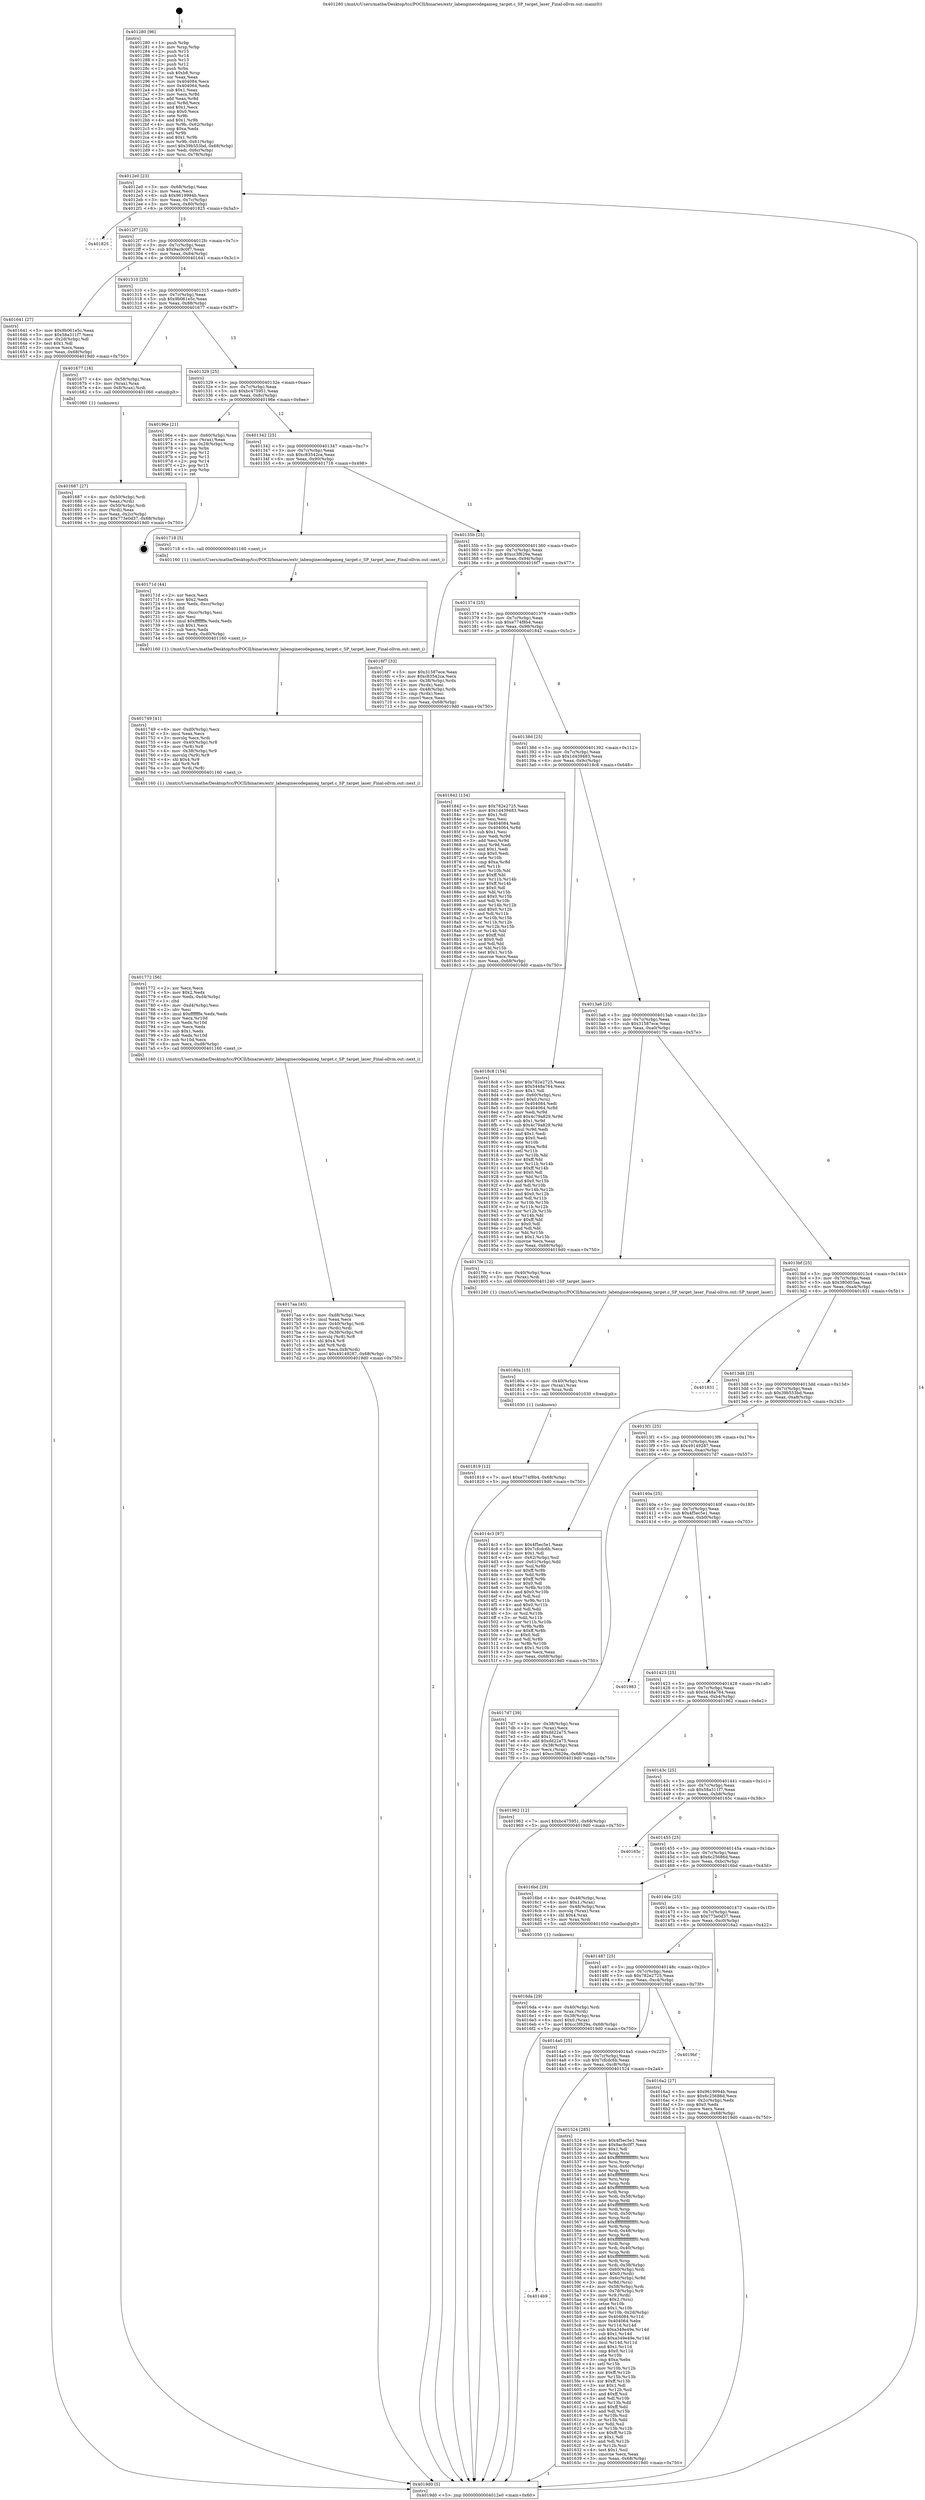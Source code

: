 digraph "0x401280" {
  label = "0x401280 (/mnt/c/Users/mathe/Desktop/tcc/POCII/binaries/extr_labenginecodegameg_target.c_SP_target_laser_Final-ollvm.out::main(0))"
  labelloc = "t"
  node[shape=record]

  Entry [label="",width=0.3,height=0.3,shape=circle,fillcolor=black,style=filled]
  "0x4012e0" [label="{
     0x4012e0 [23]\l
     | [instrs]\l
     &nbsp;&nbsp;0x4012e0 \<+3\>: mov -0x68(%rbp),%eax\l
     &nbsp;&nbsp;0x4012e3 \<+2\>: mov %eax,%ecx\l
     &nbsp;&nbsp;0x4012e5 \<+6\>: sub $0x9619994b,%ecx\l
     &nbsp;&nbsp;0x4012eb \<+3\>: mov %eax,-0x7c(%rbp)\l
     &nbsp;&nbsp;0x4012ee \<+3\>: mov %ecx,-0x80(%rbp)\l
     &nbsp;&nbsp;0x4012f1 \<+6\>: je 0000000000401825 \<main+0x5a5\>\l
  }"]
  "0x401825" [label="{
     0x401825\l
  }", style=dashed]
  "0x4012f7" [label="{
     0x4012f7 [25]\l
     | [instrs]\l
     &nbsp;&nbsp;0x4012f7 \<+5\>: jmp 00000000004012fc \<main+0x7c\>\l
     &nbsp;&nbsp;0x4012fc \<+3\>: mov -0x7c(%rbp),%eax\l
     &nbsp;&nbsp;0x4012ff \<+5\>: sub $0x9ac9c0f7,%eax\l
     &nbsp;&nbsp;0x401304 \<+6\>: mov %eax,-0x84(%rbp)\l
     &nbsp;&nbsp;0x40130a \<+6\>: je 0000000000401641 \<main+0x3c1\>\l
  }"]
  Exit [label="",width=0.3,height=0.3,shape=circle,fillcolor=black,style=filled,peripheries=2]
  "0x401641" [label="{
     0x401641 [27]\l
     | [instrs]\l
     &nbsp;&nbsp;0x401641 \<+5\>: mov $0x9b061e5c,%eax\l
     &nbsp;&nbsp;0x401646 \<+5\>: mov $0x58a311f7,%ecx\l
     &nbsp;&nbsp;0x40164b \<+3\>: mov -0x2d(%rbp),%dl\l
     &nbsp;&nbsp;0x40164e \<+3\>: test $0x1,%dl\l
     &nbsp;&nbsp;0x401651 \<+3\>: cmovne %ecx,%eax\l
     &nbsp;&nbsp;0x401654 \<+3\>: mov %eax,-0x68(%rbp)\l
     &nbsp;&nbsp;0x401657 \<+5\>: jmp 00000000004019d0 \<main+0x750\>\l
  }"]
  "0x401310" [label="{
     0x401310 [25]\l
     | [instrs]\l
     &nbsp;&nbsp;0x401310 \<+5\>: jmp 0000000000401315 \<main+0x95\>\l
     &nbsp;&nbsp;0x401315 \<+3\>: mov -0x7c(%rbp),%eax\l
     &nbsp;&nbsp;0x401318 \<+5\>: sub $0x9b061e5c,%eax\l
     &nbsp;&nbsp;0x40131d \<+6\>: mov %eax,-0x88(%rbp)\l
     &nbsp;&nbsp;0x401323 \<+6\>: je 0000000000401677 \<main+0x3f7\>\l
  }"]
  "0x401819" [label="{
     0x401819 [12]\l
     | [instrs]\l
     &nbsp;&nbsp;0x401819 \<+7\>: movl $0xe774f8b4,-0x68(%rbp)\l
     &nbsp;&nbsp;0x401820 \<+5\>: jmp 00000000004019d0 \<main+0x750\>\l
  }"]
  "0x401677" [label="{
     0x401677 [16]\l
     | [instrs]\l
     &nbsp;&nbsp;0x401677 \<+4\>: mov -0x58(%rbp),%rax\l
     &nbsp;&nbsp;0x40167b \<+3\>: mov (%rax),%rax\l
     &nbsp;&nbsp;0x40167e \<+4\>: mov 0x8(%rax),%rdi\l
     &nbsp;&nbsp;0x401682 \<+5\>: call 0000000000401060 \<atoi@plt\>\l
     | [calls]\l
     &nbsp;&nbsp;0x401060 \{1\} (unknown)\l
  }"]
  "0x401329" [label="{
     0x401329 [25]\l
     | [instrs]\l
     &nbsp;&nbsp;0x401329 \<+5\>: jmp 000000000040132e \<main+0xae\>\l
     &nbsp;&nbsp;0x40132e \<+3\>: mov -0x7c(%rbp),%eax\l
     &nbsp;&nbsp;0x401331 \<+5\>: sub $0xbc475951,%eax\l
     &nbsp;&nbsp;0x401336 \<+6\>: mov %eax,-0x8c(%rbp)\l
     &nbsp;&nbsp;0x40133c \<+6\>: je 000000000040196e \<main+0x6ee\>\l
  }"]
  "0x40180a" [label="{
     0x40180a [15]\l
     | [instrs]\l
     &nbsp;&nbsp;0x40180a \<+4\>: mov -0x40(%rbp),%rax\l
     &nbsp;&nbsp;0x40180e \<+3\>: mov (%rax),%rax\l
     &nbsp;&nbsp;0x401811 \<+3\>: mov %rax,%rdi\l
     &nbsp;&nbsp;0x401814 \<+5\>: call 0000000000401030 \<free@plt\>\l
     | [calls]\l
     &nbsp;&nbsp;0x401030 \{1\} (unknown)\l
  }"]
  "0x40196e" [label="{
     0x40196e [21]\l
     | [instrs]\l
     &nbsp;&nbsp;0x40196e \<+4\>: mov -0x60(%rbp),%rax\l
     &nbsp;&nbsp;0x401972 \<+2\>: mov (%rax),%eax\l
     &nbsp;&nbsp;0x401974 \<+4\>: lea -0x28(%rbp),%rsp\l
     &nbsp;&nbsp;0x401978 \<+1\>: pop %rbx\l
     &nbsp;&nbsp;0x401979 \<+2\>: pop %r12\l
     &nbsp;&nbsp;0x40197b \<+2\>: pop %r13\l
     &nbsp;&nbsp;0x40197d \<+2\>: pop %r14\l
     &nbsp;&nbsp;0x40197f \<+2\>: pop %r15\l
     &nbsp;&nbsp;0x401981 \<+1\>: pop %rbp\l
     &nbsp;&nbsp;0x401982 \<+1\>: ret\l
  }"]
  "0x401342" [label="{
     0x401342 [25]\l
     | [instrs]\l
     &nbsp;&nbsp;0x401342 \<+5\>: jmp 0000000000401347 \<main+0xc7\>\l
     &nbsp;&nbsp;0x401347 \<+3\>: mov -0x7c(%rbp),%eax\l
     &nbsp;&nbsp;0x40134a \<+5\>: sub $0xc83542ca,%eax\l
     &nbsp;&nbsp;0x40134f \<+6\>: mov %eax,-0x90(%rbp)\l
     &nbsp;&nbsp;0x401355 \<+6\>: je 0000000000401718 \<main+0x498\>\l
  }"]
  "0x4017aa" [label="{
     0x4017aa [45]\l
     | [instrs]\l
     &nbsp;&nbsp;0x4017aa \<+6\>: mov -0xd8(%rbp),%ecx\l
     &nbsp;&nbsp;0x4017b0 \<+3\>: imul %eax,%ecx\l
     &nbsp;&nbsp;0x4017b3 \<+4\>: mov -0x40(%rbp),%rdi\l
     &nbsp;&nbsp;0x4017b7 \<+3\>: mov (%rdi),%rdi\l
     &nbsp;&nbsp;0x4017ba \<+4\>: mov -0x38(%rbp),%r8\l
     &nbsp;&nbsp;0x4017be \<+3\>: movslq (%r8),%r8\l
     &nbsp;&nbsp;0x4017c1 \<+4\>: shl $0x4,%r8\l
     &nbsp;&nbsp;0x4017c5 \<+3\>: add %r8,%rdi\l
     &nbsp;&nbsp;0x4017c8 \<+3\>: mov %ecx,0x8(%rdi)\l
     &nbsp;&nbsp;0x4017cb \<+7\>: movl $0x49149287,-0x68(%rbp)\l
     &nbsp;&nbsp;0x4017d2 \<+5\>: jmp 00000000004019d0 \<main+0x750\>\l
  }"]
  "0x401718" [label="{
     0x401718 [5]\l
     | [instrs]\l
     &nbsp;&nbsp;0x401718 \<+5\>: call 0000000000401160 \<next_i\>\l
     | [calls]\l
     &nbsp;&nbsp;0x401160 \{1\} (/mnt/c/Users/mathe/Desktop/tcc/POCII/binaries/extr_labenginecodegameg_target.c_SP_target_laser_Final-ollvm.out::next_i)\l
  }"]
  "0x40135b" [label="{
     0x40135b [25]\l
     | [instrs]\l
     &nbsp;&nbsp;0x40135b \<+5\>: jmp 0000000000401360 \<main+0xe0\>\l
     &nbsp;&nbsp;0x401360 \<+3\>: mov -0x7c(%rbp),%eax\l
     &nbsp;&nbsp;0x401363 \<+5\>: sub $0xcc3f629a,%eax\l
     &nbsp;&nbsp;0x401368 \<+6\>: mov %eax,-0x94(%rbp)\l
     &nbsp;&nbsp;0x40136e \<+6\>: je 00000000004016f7 \<main+0x477\>\l
  }"]
  "0x401772" [label="{
     0x401772 [56]\l
     | [instrs]\l
     &nbsp;&nbsp;0x401772 \<+2\>: xor %ecx,%ecx\l
     &nbsp;&nbsp;0x401774 \<+5\>: mov $0x2,%edx\l
     &nbsp;&nbsp;0x401779 \<+6\>: mov %edx,-0xd4(%rbp)\l
     &nbsp;&nbsp;0x40177f \<+1\>: cltd\l
     &nbsp;&nbsp;0x401780 \<+6\>: mov -0xd4(%rbp),%esi\l
     &nbsp;&nbsp;0x401786 \<+2\>: idiv %esi\l
     &nbsp;&nbsp;0x401788 \<+6\>: imul $0xfffffffe,%edx,%edx\l
     &nbsp;&nbsp;0x40178e \<+3\>: mov %ecx,%r10d\l
     &nbsp;&nbsp;0x401791 \<+3\>: sub %edx,%r10d\l
     &nbsp;&nbsp;0x401794 \<+2\>: mov %ecx,%edx\l
     &nbsp;&nbsp;0x401796 \<+3\>: sub $0x1,%edx\l
     &nbsp;&nbsp;0x401799 \<+3\>: add %edx,%r10d\l
     &nbsp;&nbsp;0x40179c \<+3\>: sub %r10d,%ecx\l
     &nbsp;&nbsp;0x40179f \<+6\>: mov %ecx,-0xd8(%rbp)\l
     &nbsp;&nbsp;0x4017a5 \<+5\>: call 0000000000401160 \<next_i\>\l
     | [calls]\l
     &nbsp;&nbsp;0x401160 \{1\} (/mnt/c/Users/mathe/Desktop/tcc/POCII/binaries/extr_labenginecodegameg_target.c_SP_target_laser_Final-ollvm.out::next_i)\l
  }"]
  "0x4016f7" [label="{
     0x4016f7 [33]\l
     | [instrs]\l
     &nbsp;&nbsp;0x4016f7 \<+5\>: mov $0x31587ece,%eax\l
     &nbsp;&nbsp;0x4016fc \<+5\>: mov $0xc83542ca,%ecx\l
     &nbsp;&nbsp;0x401701 \<+4\>: mov -0x38(%rbp),%rdx\l
     &nbsp;&nbsp;0x401705 \<+2\>: mov (%rdx),%esi\l
     &nbsp;&nbsp;0x401707 \<+4\>: mov -0x48(%rbp),%rdx\l
     &nbsp;&nbsp;0x40170b \<+2\>: cmp (%rdx),%esi\l
     &nbsp;&nbsp;0x40170d \<+3\>: cmovl %ecx,%eax\l
     &nbsp;&nbsp;0x401710 \<+3\>: mov %eax,-0x68(%rbp)\l
     &nbsp;&nbsp;0x401713 \<+5\>: jmp 00000000004019d0 \<main+0x750\>\l
  }"]
  "0x401374" [label="{
     0x401374 [25]\l
     | [instrs]\l
     &nbsp;&nbsp;0x401374 \<+5\>: jmp 0000000000401379 \<main+0xf9\>\l
     &nbsp;&nbsp;0x401379 \<+3\>: mov -0x7c(%rbp),%eax\l
     &nbsp;&nbsp;0x40137c \<+5\>: sub $0xe774f8b4,%eax\l
     &nbsp;&nbsp;0x401381 \<+6\>: mov %eax,-0x98(%rbp)\l
     &nbsp;&nbsp;0x401387 \<+6\>: je 0000000000401842 \<main+0x5c2\>\l
  }"]
  "0x401749" [label="{
     0x401749 [41]\l
     | [instrs]\l
     &nbsp;&nbsp;0x401749 \<+6\>: mov -0xd0(%rbp),%ecx\l
     &nbsp;&nbsp;0x40174f \<+3\>: imul %eax,%ecx\l
     &nbsp;&nbsp;0x401752 \<+3\>: movslq %ecx,%rdi\l
     &nbsp;&nbsp;0x401755 \<+4\>: mov -0x40(%rbp),%r8\l
     &nbsp;&nbsp;0x401759 \<+3\>: mov (%r8),%r8\l
     &nbsp;&nbsp;0x40175c \<+4\>: mov -0x38(%rbp),%r9\l
     &nbsp;&nbsp;0x401760 \<+3\>: movslq (%r9),%r9\l
     &nbsp;&nbsp;0x401763 \<+4\>: shl $0x4,%r9\l
     &nbsp;&nbsp;0x401767 \<+3\>: add %r9,%r8\l
     &nbsp;&nbsp;0x40176a \<+3\>: mov %rdi,(%r8)\l
     &nbsp;&nbsp;0x40176d \<+5\>: call 0000000000401160 \<next_i\>\l
     | [calls]\l
     &nbsp;&nbsp;0x401160 \{1\} (/mnt/c/Users/mathe/Desktop/tcc/POCII/binaries/extr_labenginecodegameg_target.c_SP_target_laser_Final-ollvm.out::next_i)\l
  }"]
  "0x401842" [label="{
     0x401842 [134]\l
     | [instrs]\l
     &nbsp;&nbsp;0x401842 \<+5\>: mov $0x782e2725,%eax\l
     &nbsp;&nbsp;0x401847 \<+5\>: mov $0x1d439483,%ecx\l
     &nbsp;&nbsp;0x40184c \<+2\>: mov $0x1,%dl\l
     &nbsp;&nbsp;0x40184e \<+2\>: xor %esi,%esi\l
     &nbsp;&nbsp;0x401850 \<+7\>: mov 0x404084,%edi\l
     &nbsp;&nbsp;0x401857 \<+8\>: mov 0x404064,%r8d\l
     &nbsp;&nbsp;0x40185f \<+3\>: sub $0x1,%esi\l
     &nbsp;&nbsp;0x401862 \<+3\>: mov %edi,%r9d\l
     &nbsp;&nbsp;0x401865 \<+3\>: add %esi,%r9d\l
     &nbsp;&nbsp;0x401868 \<+4\>: imul %r9d,%edi\l
     &nbsp;&nbsp;0x40186c \<+3\>: and $0x1,%edi\l
     &nbsp;&nbsp;0x40186f \<+3\>: cmp $0x0,%edi\l
     &nbsp;&nbsp;0x401872 \<+4\>: sete %r10b\l
     &nbsp;&nbsp;0x401876 \<+4\>: cmp $0xa,%r8d\l
     &nbsp;&nbsp;0x40187a \<+4\>: setl %r11b\l
     &nbsp;&nbsp;0x40187e \<+3\>: mov %r10b,%bl\l
     &nbsp;&nbsp;0x401881 \<+3\>: xor $0xff,%bl\l
     &nbsp;&nbsp;0x401884 \<+3\>: mov %r11b,%r14b\l
     &nbsp;&nbsp;0x401887 \<+4\>: xor $0xff,%r14b\l
     &nbsp;&nbsp;0x40188b \<+3\>: xor $0x0,%dl\l
     &nbsp;&nbsp;0x40188e \<+3\>: mov %bl,%r15b\l
     &nbsp;&nbsp;0x401891 \<+4\>: and $0x0,%r15b\l
     &nbsp;&nbsp;0x401895 \<+3\>: and %dl,%r10b\l
     &nbsp;&nbsp;0x401898 \<+3\>: mov %r14b,%r12b\l
     &nbsp;&nbsp;0x40189b \<+4\>: and $0x0,%r12b\l
     &nbsp;&nbsp;0x40189f \<+3\>: and %dl,%r11b\l
     &nbsp;&nbsp;0x4018a2 \<+3\>: or %r10b,%r15b\l
     &nbsp;&nbsp;0x4018a5 \<+3\>: or %r11b,%r12b\l
     &nbsp;&nbsp;0x4018a8 \<+3\>: xor %r12b,%r15b\l
     &nbsp;&nbsp;0x4018ab \<+3\>: or %r14b,%bl\l
     &nbsp;&nbsp;0x4018ae \<+3\>: xor $0xff,%bl\l
     &nbsp;&nbsp;0x4018b1 \<+3\>: or $0x0,%dl\l
     &nbsp;&nbsp;0x4018b4 \<+2\>: and %dl,%bl\l
     &nbsp;&nbsp;0x4018b6 \<+3\>: or %bl,%r15b\l
     &nbsp;&nbsp;0x4018b9 \<+4\>: test $0x1,%r15b\l
     &nbsp;&nbsp;0x4018bd \<+3\>: cmovne %ecx,%eax\l
     &nbsp;&nbsp;0x4018c0 \<+3\>: mov %eax,-0x68(%rbp)\l
     &nbsp;&nbsp;0x4018c3 \<+5\>: jmp 00000000004019d0 \<main+0x750\>\l
  }"]
  "0x40138d" [label="{
     0x40138d [25]\l
     | [instrs]\l
     &nbsp;&nbsp;0x40138d \<+5\>: jmp 0000000000401392 \<main+0x112\>\l
     &nbsp;&nbsp;0x401392 \<+3\>: mov -0x7c(%rbp),%eax\l
     &nbsp;&nbsp;0x401395 \<+5\>: sub $0x1d439483,%eax\l
     &nbsp;&nbsp;0x40139a \<+6\>: mov %eax,-0x9c(%rbp)\l
     &nbsp;&nbsp;0x4013a0 \<+6\>: je 00000000004018c8 \<main+0x648\>\l
  }"]
  "0x40171d" [label="{
     0x40171d [44]\l
     | [instrs]\l
     &nbsp;&nbsp;0x40171d \<+2\>: xor %ecx,%ecx\l
     &nbsp;&nbsp;0x40171f \<+5\>: mov $0x2,%edx\l
     &nbsp;&nbsp;0x401724 \<+6\>: mov %edx,-0xcc(%rbp)\l
     &nbsp;&nbsp;0x40172a \<+1\>: cltd\l
     &nbsp;&nbsp;0x40172b \<+6\>: mov -0xcc(%rbp),%esi\l
     &nbsp;&nbsp;0x401731 \<+2\>: idiv %esi\l
     &nbsp;&nbsp;0x401733 \<+6\>: imul $0xfffffffe,%edx,%edx\l
     &nbsp;&nbsp;0x401739 \<+3\>: sub $0x1,%ecx\l
     &nbsp;&nbsp;0x40173c \<+2\>: sub %ecx,%edx\l
     &nbsp;&nbsp;0x40173e \<+6\>: mov %edx,-0xd0(%rbp)\l
     &nbsp;&nbsp;0x401744 \<+5\>: call 0000000000401160 \<next_i\>\l
     | [calls]\l
     &nbsp;&nbsp;0x401160 \{1\} (/mnt/c/Users/mathe/Desktop/tcc/POCII/binaries/extr_labenginecodegameg_target.c_SP_target_laser_Final-ollvm.out::next_i)\l
  }"]
  "0x4018c8" [label="{
     0x4018c8 [154]\l
     | [instrs]\l
     &nbsp;&nbsp;0x4018c8 \<+5\>: mov $0x782e2725,%eax\l
     &nbsp;&nbsp;0x4018cd \<+5\>: mov $0x5448a764,%ecx\l
     &nbsp;&nbsp;0x4018d2 \<+2\>: mov $0x1,%dl\l
     &nbsp;&nbsp;0x4018d4 \<+4\>: mov -0x60(%rbp),%rsi\l
     &nbsp;&nbsp;0x4018d8 \<+6\>: movl $0x0,(%rsi)\l
     &nbsp;&nbsp;0x4018de \<+7\>: mov 0x404084,%edi\l
     &nbsp;&nbsp;0x4018e5 \<+8\>: mov 0x404064,%r8d\l
     &nbsp;&nbsp;0x4018ed \<+3\>: mov %edi,%r9d\l
     &nbsp;&nbsp;0x4018f0 \<+7\>: add $0x4c79a829,%r9d\l
     &nbsp;&nbsp;0x4018f7 \<+4\>: sub $0x1,%r9d\l
     &nbsp;&nbsp;0x4018fb \<+7\>: sub $0x4c79a829,%r9d\l
     &nbsp;&nbsp;0x401902 \<+4\>: imul %r9d,%edi\l
     &nbsp;&nbsp;0x401906 \<+3\>: and $0x1,%edi\l
     &nbsp;&nbsp;0x401909 \<+3\>: cmp $0x0,%edi\l
     &nbsp;&nbsp;0x40190c \<+4\>: sete %r10b\l
     &nbsp;&nbsp;0x401910 \<+4\>: cmp $0xa,%r8d\l
     &nbsp;&nbsp;0x401914 \<+4\>: setl %r11b\l
     &nbsp;&nbsp;0x401918 \<+3\>: mov %r10b,%bl\l
     &nbsp;&nbsp;0x40191b \<+3\>: xor $0xff,%bl\l
     &nbsp;&nbsp;0x40191e \<+3\>: mov %r11b,%r14b\l
     &nbsp;&nbsp;0x401921 \<+4\>: xor $0xff,%r14b\l
     &nbsp;&nbsp;0x401925 \<+3\>: xor $0x0,%dl\l
     &nbsp;&nbsp;0x401928 \<+3\>: mov %bl,%r15b\l
     &nbsp;&nbsp;0x40192b \<+4\>: and $0x0,%r15b\l
     &nbsp;&nbsp;0x40192f \<+3\>: and %dl,%r10b\l
     &nbsp;&nbsp;0x401932 \<+3\>: mov %r14b,%r12b\l
     &nbsp;&nbsp;0x401935 \<+4\>: and $0x0,%r12b\l
     &nbsp;&nbsp;0x401939 \<+3\>: and %dl,%r11b\l
     &nbsp;&nbsp;0x40193c \<+3\>: or %r10b,%r15b\l
     &nbsp;&nbsp;0x40193f \<+3\>: or %r11b,%r12b\l
     &nbsp;&nbsp;0x401942 \<+3\>: xor %r12b,%r15b\l
     &nbsp;&nbsp;0x401945 \<+3\>: or %r14b,%bl\l
     &nbsp;&nbsp;0x401948 \<+3\>: xor $0xff,%bl\l
     &nbsp;&nbsp;0x40194b \<+3\>: or $0x0,%dl\l
     &nbsp;&nbsp;0x40194e \<+2\>: and %dl,%bl\l
     &nbsp;&nbsp;0x401950 \<+3\>: or %bl,%r15b\l
     &nbsp;&nbsp;0x401953 \<+4\>: test $0x1,%r15b\l
     &nbsp;&nbsp;0x401957 \<+3\>: cmovne %ecx,%eax\l
     &nbsp;&nbsp;0x40195a \<+3\>: mov %eax,-0x68(%rbp)\l
     &nbsp;&nbsp;0x40195d \<+5\>: jmp 00000000004019d0 \<main+0x750\>\l
  }"]
  "0x4013a6" [label="{
     0x4013a6 [25]\l
     | [instrs]\l
     &nbsp;&nbsp;0x4013a6 \<+5\>: jmp 00000000004013ab \<main+0x12b\>\l
     &nbsp;&nbsp;0x4013ab \<+3\>: mov -0x7c(%rbp),%eax\l
     &nbsp;&nbsp;0x4013ae \<+5\>: sub $0x31587ece,%eax\l
     &nbsp;&nbsp;0x4013b3 \<+6\>: mov %eax,-0xa0(%rbp)\l
     &nbsp;&nbsp;0x4013b9 \<+6\>: je 00000000004017fe \<main+0x57e\>\l
  }"]
  "0x4016da" [label="{
     0x4016da [29]\l
     | [instrs]\l
     &nbsp;&nbsp;0x4016da \<+4\>: mov -0x40(%rbp),%rdi\l
     &nbsp;&nbsp;0x4016de \<+3\>: mov %rax,(%rdi)\l
     &nbsp;&nbsp;0x4016e1 \<+4\>: mov -0x38(%rbp),%rax\l
     &nbsp;&nbsp;0x4016e5 \<+6\>: movl $0x0,(%rax)\l
     &nbsp;&nbsp;0x4016eb \<+7\>: movl $0xcc3f629a,-0x68(%rbp)\l
     &nbsp;&nbsp;0x4016f2 \<+5\>: jmp 00000000004019d0 \<main+0x750\>\l
  }"]
  "0x4017fe" [label="{
     0x4017fe [12]\l
     | [instrs]\l
     &nbsp;&nbsp;0x4017fe \<+4\>: mov -0x40(%rbp),%rax\l
     &nbsp;&nbsp;0x401802 \<+3\>: mov (%rax),%rdi\l
     &nbsp;&nbsp;0x401805 \<+5\>: call 0000000000401240 \<SP_target_laser\>\l
     | [calls]\l
     &nbsp;&nbsp;0x401240 \{1\} (/mnt/c/Users/mathe/Desktop/tcc/POCII/binaries/extr_labenginecodegameg_target.c_SP_target_laser_Final-ollvm.out::SP_target_laser)\l
  }"]
  "0x4013bf" [label="{
     0x4013bf [25]\l
     | [instrs]\l
     &nbsp;&nbsp;0x4013bf \<+5\>: jmp 00000000004013c4 \<main+0x144\>\l
     &nbsp;&nbsp;0x4013c4 \<+3\>: mov -0x7c(%rbp),%eax\l
     &nbsp;&nbsp;0x4013c7 \<+5\>: sub $0x380d03aa,%eax\l
     &nbsp;&nbsp;0x4013cc \<+6\>: mov %eax,-0xa4(%rbp)\l
     &nbsp;&nbsp;0x4013d2 \<+6\>: je 0000000000401831 \<main+0x5b1\>\l
  }"]
  "0x401687" [label="{
     0x401687 [27]\l
     | [instrs]\l
     &nbsp;&nbsp;0x401687 \<+4\>: mov -0x50(%rbp),%rdi\l
     &nbsp;&nbsp;0x40168b \<+2\>: mov %eax,(%rdi)\l
     &nbsp;&nbsp;0x40168d \<+4\>: mov -0x50(%rbp),%rdi\l
     &nbsp;&nbsp;0x401691 \<+2\>: mov (%rdi),%eax\l
     &nbsp;&nbsp;0x401693 \<+3\>: mov %eax,-0x2c(%rbp)\l
     &nbsp;&nbsp;0x401696 \<+7\>: movl $0x773e0d37,-0x68(%rbp)\l
     &nbsp;&nbsp;0x40169d \<+5\>: jmp 00000000004019d0 \<main+0x750\>\l
  }"]
  "0x401831" [label="{
     0x401831\l
  }", style=dashed]
  "0x4013d8" [label="{
     0x4013d8 [25]\l
     | [instrs]\l
     &nbsp;&nbsp;0x4013d8 \<+5\>: jmp 00000000004013dd \<main+0x15d\>\l
     &nbsp;&nbsp;0x4013dd \<+3\>: mov -0x7c(%rbp),%eax\l
     &nbsp;&nbsp;0x4013e0 \<+5\>: sub $0x39b553bd,%eax\l
     &nbsp;&nbsp;0x4013e5 \<+6\>: mov %eax,-0xa8(%rbp)\l
     &nbsp;&nbsp;0x4013eb \<+6\>: je 00000000004014c3 \<main+0x243\>\l
  }"]
  "0x4014b9" [label="{
     0x4014b9\l
  }", style=dashed]
  "0x4014c3" [label="{
     0x4014c3 [97]\l
     | [instrs]\l
     &nbsp;&nbsp;0x4014c3 \<+5\>: mov $0x4f5ec5e1,%eax\l
     &nbsp;&nbsp;0x4014c8 \<+5\>: mov $0x7cfcdc6b,%ecx\l
     &nbsp;&nbsp;0x4014cd \<+2\>: mov $0x1,%dl\l
     &nbsp;&nbsp;0x4014cf \<+4\>: mov -0x62(%rbp),%sil\l
     &nbsp;&nbsp;0x4014d3 \<+4\>: mov -0x61(%rbp),%dil\l
     &nbsp;&nbsp;0x4014d7 \<+3\>: mov %sil,%r8b\l
     &nbsp;&nbsp;0x4014da \<+4\>: xor $0xff,%r8b\l
     &nbsp;&nbsp;0x4014de \<+3\>: mov %dil,%r9b\l
     &nbsp;&nbsp;0x4014e1 \<+4\>: xor $0xff,%r9b\l
     &nbsp;&nbsp;0x4014e5 \<+3\>: xor $0x0,%dl\l
     &nbsp;&nbsp;0x4014e8 \<+3\>: mov %r8b,%r10b\l
     &nbsp;&nbsp;0x4014eb \<+4\>: and $0x0,%r10b\l
     &nbsp;&nbsp;0x4014ef \<+3\>: and %dl,%sil\l
     &nbsp;&nbsp;0x4014f2 \<+3\>: mov %r9b,%r11b\l
     &nbsp;&nbsp;0x4014f5 \<+4\>: and $0x0,%r11b\l
     &nbsp;&nbsp;0x4014f9 \<+3\>: and %dl,%dil\l
     &nbsp;&nbsp;0x4014fc \<+3\>: or %sil,%r10b\l
     &nbsp;&nbsp;0x4014ff \<+3\>: or %dil,%r11b\l
     &nbsp;&nbsp;0x401502 \<+3\>: xor %r11b,%r10b\l
     &nbsp;&nbsp;0x401505 \<+3\>: or %r9b,%r8b\l
     &nbsp;&nbsp;0x401508 \<+4\>: xor $0xff,%r8b\l
     &nbsp;&nbsp;0x40150c \<+3\>: or $0x0,%dl\l
     &nbsp;&nbsp;0x40150f \<+3\>: and %dl,%r8b\l
     &nbsp;&nbsp;0x401512 \<+3\>: or %r8b,%r10b\l
     &nbsp;&nbsp;0x401515 \<+4\>: test $0x1,%r10b\l
     &nbsp;&nbsp;0x401519 \<+3\>: cmovne %ecx,%eax\l
     &nbsp;&nbsp;0x40151c \<+3\>: mov %eax,-0x68(%rbp)\l
     &nbsp;&nbsp;0x40151f \<+5\>: jmp 00000000004019d0 \<main+0x750\>\l
  }"]
  "0x4013f1" [label="{
     0x4013f1 [25]\l
     | [instrs]\l
     &nbsp;&nbsp;0x4013f1 \<+5\>: jmp 00000000004013f6 \<main+0x176\>\l
     &nbsp;&nbsp;0x4013f6 \<+3\>: mov -0x7c(%rbp),%eax\l
     &nbsp;&nbsp;0x4013f9 \<+5\>: sub $0x49149287,%eax\l
     &nbsp;&nbsp;0x4013fe \<+6\>: mov %eax,-0xac(%rbp)\l
     &nbsp;&nbsp;0x401404 \<+6\>: je 00000000004017d7 \<main+0x557\>\l
  }"]
  "0x4019d0" [label="{
     0x4019d0 [5]\l
     | [instrs]\l
     &nbsp;&nbsp;0x4019d0 \<+5\>: jmp 00000000004012e0 \<main+0x60\>\l
  }"]
  "0x401280" [label="{
     0x401280 [96]\l
     | [instrs]\l
     &nbsp;&nbsp;0x401280 \<+1\>: push %rbp\l
     &nbsp;&nbsp;0x401281 \<+3\>: mov %rsp,%rbp\l
     &nbsp;&nbsp;0x401284 \<+2\>: push %r15\l
     &nbsp;&nbsp;0x401286 \<+2\>: push %r14\l
     &nbsp;&nbsp;0x401288 \<+2\>: push %r13\l
     &nbsp;&nbsp;0x40128a \<+2\>: push %r12\l
     &nbsp;&nbsp;0x40128c \<+1\>: push %rbx\l
     &nbsp;&nbsp;0x40128d \<+7\>: sub $0xb8,%rsp\l
     &nbsp;&nbsp;0x401294 \<+2\>: xor %eax,%eax\l
     &nbsp;&nbsp;0x401296 \<+7\>: mov 0x404084,%ecx\l
     &nbsp;&nbsp;0x40129d \<+7\>: mov 0x404064,%edx\l
     &nbsp;&nbsp;0x4012a4 \<+3\>: sub $0x1,%eax\l
     &nbsp;&nbsp;0x4012a7 \<+3\>: mov %ecx,%r8d\l
     &nbsp;&nbsp;0x4012aa \<+3\>: add %eax,%r8d\l
     &nbsp;&nbsp;0x4012ad \<+4\>: imul %r8d,%ecx\l
     &nbsp;&nbsp;0x4012b1 \<+3\>: and $0x1,%ecx\l
     &nbsp;&nbsp;0x4012b4 \<+3\>: cmp $0x0,%ecx\l
     &nbsp;&nbsp;0x4012b7 \<+4\>: sete %r9b\l
     &nbsp;&nbsp;0x4012bb \<+4\>: and $0x1,%r9b\l
     &nbsp;&nbsp;0x4012bf \<+4\>: mov %r9b,-0x62(%rbp)\l
     &nbsp;&nbsp;0x4012c3 \<+3\>: cmp $0xa,%edx\l
     &nbsp;&nbsp;0x4012c6 \<+4\>: setl %r9b\l
     &nbsp;&nbsp;0x4012ca \<+4\>: and $0x1,%r9b\l
     &nbsp;&nbsp;0x4012ce \<+4\>: mov %r9b,-0x61(%rbp)\l
     &nbsp;&nbsp;0x4012d2 \<+7\>: movl $0x39b553bd,-0x68(%rbp)\l
     &nbsp;&nbsp;0x4012d9 \<+3\>: mov %edi,-0x6c(%rbp)\l
     &nbsp;&nbsp;0x4012dc \<+4\>: mov %rsi,-0x78(%rbp)\l
  }"]
  "0x401524" [label="{
     0x401524 [285]\l
     | [instrs]\l
     &nbsp;&nbsp;0x401524 \<+5\>: mov $0x4f5ec5e1,%eax\l
     &nbsp;&nbsp;0x401529 \<+5\>: mov $0x9ac9c0f7,%ecx\l
     &nbsp;&nbsp;0x40152e \<+2\>: mov $0x1,%dl\l
     &nbsp;&nbsp;0x401530 \<+3\>: mov %rsp,%rsi\l
     &nbsp;&nbsp;0x401533 \<+4\>: add $0xfffffffffffffff0,%rsi\l
     &nbsp;&nbsp;0x401537 \<+3\>: mov %rsi,%rsp\l
     &nbsp;&nbsp;0x40153a \<+4\>: mov %rsi,-0x60(%rbp)\l
     &nbsp;&nbsp;0x40153e \<+3\>: mov %rsp,%rsi\l
     &nbsp;&nbsp;0x401541 \<+4\>: add $0xfffffffffffffff0,%rsi\l
     &nbsp;&nbsp;0x401545 \<+3\>: mov %rsi,%rsp\l
     &nbsp;&nbsp;0x401548 \<+3\>: mov %rsp,%rdi\l
     &nbsp;&nbsp;0x40154b \<+4\>: add $0xfffffffffffffff0,%rdi\l
     &nbsp;&nbsp;0x40154f \<+3\>: mov %rdi,%rsp\l
     &nbsp;&nbsp;0x401552 \<+4\>: mov %rdi,-0x58(%rbp)\l
     &nbsp;&nbsp;0x401556 \<+3\>: mov %rsp,%rdi\l
     &nbsp;&nbsp;0x401559 \<+4\>: add $0xfffffffffffffff0,%rdi\l
     &nbsp;&nbsp;0x40155d \<+3\>: mov %rdi,%rsp\l
     &nbsp;&nbsp;0x401560 \<+4\>: mov %rdi,-0x50(%rbp)\l
     &nbsp;&nbsp;0x401564 \<+3\>: mov %rsp,%rdi\l
     &nbsp;&nbsp;0x401567 \<+4\>: add $0xfffffffffffffff0,%rdi\l
     &nbsp;&nbsp;0x40156b \<+3\>: mov %rdi,%rsp\l
     &nbsp;&nbsp;0x40156e \<+4\>: mov %rdi,-0x48(%rbp)\l
     &nbsp;&nbsp;0x401572 \<+3\>: mov %rsp,%rdi\l
     &nbsp;&nbsp;0x401575 \<+4\>: add $0xfffffffffffffff0,%rdi\l
     &nbsp;&nbsp;0x401579 \<+3\>: mov %rdi,%rsp\l
     &nbsp;&nbsp;0x40157c \<+4\>: mov %rdi,-0x40(%rbp)\l
     &nbsp;&nbsp;0x401580 \<+3\>: mov %rsp,%rdi\l
     &nbsp;&nbsp;0x401583 \<+4\>: add $0xfffffffffffffff0,%rdi\l
     &nbsp;&nbsp;0x401587 \<+3\>: mov %rdi,%rsp\l
     &nbsp;&nbsp;0x40158a \<+4\>: mov %rdi,-0x38(%rbp)\l
     &nbsp;&nbsp;0x40158e \<+4\>: mov -0x60(%rbp),%rdi\l
     &nbsp;&nbsp;0x401592 \<+6\>: movl $0x0,(%rdi)\l
     &nbsp;&nbsp;0x401598 \<+4\>: mov -0x6c(%rbp),%r8d\l
     &nbsp;&nbsp;0x40159c \<+3\>: mov %r8d,(%rsi)\l
     &nbsp;&nbsp;0x40159f \<+4\>: mov -0x58(%rbp),%rdi\l
     &nbsp;&nbsp;0x4015a3 \<+4\>: mov -0x78(%rbp),%r9\l
     &nbsp;&nbsp;0x4015a7 \<+3\>: mov %r9,(%rdi)\l
     &nbsp;&nbsp;0x4015aa \<+3\>: cmpl $0x2,(%rsi)\l
     &nbsp;&nbsp;0x4015ad \<+4\>: setne %r10b\l
     &nbsp;&nbsp;0x4015b1 \<+4\>: and $0x1,%r10b\l
     &nbsp;&nbsp;0x4015b5 \<+4\>: mov %r10b,-0x2d(%rbp)\l
     &nbsp;&nbsp;0x4015b9 \<+8\>: mov 0x404084,%r11d\l
     &nbsp;&nbsp;0x4015c1 \<+7\>: mov 0x404064,%ebx\l
     &nbsp;&nbsp;0x4015c8 \<+3\>: mov %r11d,%r14d\l
     &nbsp;&nbsp;0x4015cb \<+7\>: sub $0xa349e49e,%r14d\l
     &nbsp;&nbsp;0x4015d2 \<+4\>: sub $0x1,%r14d\l
     &nbsp;&nbsp;0x4015d6 \<+7\>: add $0xa349e49e,%r14d\l
     &nbsp;&nbsp;0x4015dd \<+4\>: imul %r14d,%r11d\l
     &nbsp;&nbsp;0x4015e1 \<+4\>: and $0x1,%r11d\l
     &nbsp;&nbsp;0x4015e5 \<+4\>: cmp $0x0,%r11d\l
     &nbsp;&nbsp;0x4015e9 \<+4\>: sete %r10b\l
     &nbsp;&nbsp;0x4015ed \<+3\>: cmp $0xa,%ebx\l
     &nbsp;&nbsp;0x4015f0 \<+4\>: setl %r15b\l
     &nbsp;&nbsp;0x4015f4 \<+3\>: mov %r10b,%r12b\l
     &nbsp;&nbsp;0x4015f7 \<+4\>: xor $0xff,%r12b\l
     &nbsp;&nbsp;0x4015fb \<+3\>: mov %r15b,%r13b\l
     &nbsp;&nbsp;0x4015fe \<+4\>: xor $0xff,%r13b\l
     &nbsp;&nbsp;0x401602 \<+3\>: xor $0x1,%dl\l
     &nbsp;&nbsp;0x401605 \<+3\>: mov %r12b,%sil\l
     &nbsp;&nbsp;0x401608 \<+4\>: and $0xff,%sil\l
     &nbsp;&nbsp;0x40160c \<+3\>: and %dl,%r10b\l
     &nbsp;&nbsp;0x40160f \<+3\>: mov %r13b,%dil\l
     &nbsp;&nbsp;0x401612 \<+4\>: and $0xff,%dil\l
     &nbsp;&nbsp;0x401616 \<+3\>: and %dl,%r15b\l
     &nbsp;&nbsp;0x401619 \<+3\>: or %r10b,%sil\l
     &nbsp;&nbsp;0x40161c \<+3\>: or %r15b,%dil\l
     &nbsp;&nbsp;0x40161f \<+3\>: xor %dil,%sil\l
     &nbsp;&nbsp;0x401622 \<+3\>: or %r13b,%r12b\l
     &nbsp;&nbsp;0x401625 \<+4\>: xor $0xff,%r12b\l
     &nbsp;&nbsp;0x401629 \<+3\>: or $0x1,%dl\l
     &nbsp;&nbsp;0x40162c \<+3\>: and %dl,%r12b\l
     &nbsp;&nbsp;0x40162f \<+3\>: or %r12b,%sil\l
     &nbsp;&nbsp;0x401632 \<+4\>: test $0x1,%sil\l
     &nbsp;&nbsp;0x401636 \<+3\>: cmovne %ecx,%eax\l
     &nbsp;&nbsp;0x401639 \<+3\>: mov %eax,-0x68(%rbp)\l
     &nbsp;&nbsp;0x40163c \<+5\>: jmp 00000000004019d0 \<main+0x750\>\l
  }"]
  "0x4017d7" [label="{
     0x4017d7 [39]\l
     | [instrs]\l
     &nbsp;&nbsp;0x4017d7 \<+4\>: mov -0x38(%rbp),%rax\l
     &nbsp;&nbsp;0x4017db \<+2\>: mov (%rax),%ecx\l
     &nbsp;&nbsp;0x4017dd \<+6\>: sub $0xdd22a75,%ecx\l
     &nbsp;&nbsp;0x4017e3 \<+3\>: add $0x1,%ecx\l
     &nbsp;&nbsp;0x4017e6 \<+6\>: add $0xdd22a75,%ecx\l
     &nbsp;&nbsp;0x4017ec \<+4\>: mov -0x38(%rbp),%rax\l
     &nbsp;&nbsp;0x4017f0 \<+2\>: mov %ecx,(%rax)\l
     &nbsp;&nbsp;0x4017f2 \<+7\>: movl $0xcc3f629a,-0x68(%rbp)\l
     &nbsp;&nbsp;0x4017f9 \<+5\>: jmp 00000000004019d0 \<main+0x750\>\l
  }"]
  "0x40140a" [label="{
     0x40140a [25]\l
     | [instrs]\l
     &nbsp;&nbsp;0x40140a \<+5\>: jmp 000000000040140f \<main+0x18f\>\l
     &nbsp;&nbsp;0x40140f \<+3\>: mov -0x7c(%rbp),%eax\l
     &nbsp;&nbsp;0x401412 \<+5\>: sub $0x4f5ec5e1,%eax\l
     &nbsp;&nbsp;0x401417 \<+6\>: mov %eax,-0xb0(%rbp)\l
     &nbsp;&nbsp;0x40141d \<+6\>: je 0000000000401983 \<main+0x703\>\l
  }"]
  "0x4014a0" [label="{
     0x4014a0 [25]\l
     | [instrs]\l
     &nbsp;&nbsp;0x4014a0 \<+5\>: jmp 00000000004014a5 \<main+0x225\>\l
     &nbsp;&nbsp;0x4014a5 \<+3\>: mov -0x7c(%rbp),%eax\l
     &nbsp;&nbsp;0x4014a8 \<+5\>: sub $0x7cfcdc6b,%eax\l
     &nbsp;&nbsp;0x4014ad \<+6\>: mov %eax,-0xc8(%rbp)\l
     &nbsp;&nbsp;0x4014b3 \<+6\>: je 0000000000401524 \<main+0x2a4\>\l
  }"]
  "0x401983" [label="{
     0x401983\l
  }", style=dashed]
  "0x401423" [label="{
     0x401423 [25]\l
     | [instrs]\l
     &nbsp;&nbsp;0x401423 \<+5\>: jmp 0000000000401428 \<main+0x1a8\>\l
     &nbsp;&nbsp;0x401428 \<+3\>: mov -0x7c(%rbp),%eax\l
     &nbsp;&nbsp;0x40142b \<+5\>: sub $0x5448a764,%eax\l
     &nbsp;&nbsp;0x401430 \<+6\>: mov %eax,-0xb4(%rbp)\l
     &nbsp;&nbsp;0x401436 \<+6\>: je 0000000000401962 \<main+0x6e2\>\l
  }"]
  "0x4019bf" [label="{
     0x4019bf\l
  }", style=dashed]
  "0x401962" [label="{
     0x401962 [12]\l
     | [instrs]\l
     &nbsp;&nbsp;0x401962 \<+7\>: movl $0xbc475951,-0x68(%rbp)\l
     &nbsp;&nbsp;0x401969 \<+5\>: jmp 00000000004019d0 \<main+0x750\>\l
  }"]
  "0x40143c" [label="{
     0x40143c [25]\l
     | [instrs]\l
     &nbsp;&nbsp;0x40143c \<+5\>: jmp 0000000000401441 \<main+0x1c1\>\l
     &nbsp;&nbsp;0x401441 \<+3\>: mov -0x7c(%rbp),%eax\l
     &nbsp;&nbsp;0x401444 \<+5\>: sub $0x58a311f7,%eax\l
     &nbsp;&nbsp;0x401449 \<+6\>: mov %eax,-0xb8(%rbp)\l
     &nbsp;&nbsp;0x40144f \<+6\>: je 000000000040165c \<main+0x3dc\>\l
  }"]
  "0x401487" [label="{
     0x401487 [25]\l
     | [instrs]\l
     &nbsp;&nbsp;0x401487 \<+5\>: jmp 000000000040148c \<main+0x20c\>\l
     &nbsp;&nbsp;0x40148c \<+3\>: mov -0x7c(%rbp),%eax\l
     &nbsp;&nbsp;0x40148f \<+5\>: sub $0x782e2725,%eax\l
     &nbsp;&nbsp;0x401494 \<+6\>: mov %eax,-0xc4(%rbp)\l
     &nbsp;&nbsp;0x40149a \<+6\>: je 00000000004019bf \<main+0x73f\>\l
  }"]
  "0x40165c" [label="{
     0x40165c\l
  }", style=dashed]
  "0x401455" [label="{
     0x401455 [25]\l
     | [instrs]\l
     &nbsp;&nbsp;0x401455 \<+5\>: jmp 000000000040145a \<main+0x1da\>\l
     &nbsp;&nbsp;0x40145a \<+3\>: mov -0x7c(%rbp),%eax\l
     &nbsp;&nbsp;0x40145d \<+5\>: sub $0x6c25686d,%eax\l
     &nbsp;&nbsp;0x401462 \<+6\>: mov %eax,-0xbc(%rbp)\l
     &nbsp;&nbsp;0x401468 \<+6\>: je 00000000004016bd \<main+0x43d\>\l
  }"]
  "0x4016a2" [label="{
     0x4016a2 [27]\l
     | [instrs]\l
     &nbsp;&nbsp;0x4016a2 \<+5\>: mov $0x9619994b,%eax\l
     &nbsp;&nbsp;0x4016a7 \<+5\>: mov $0x6c25686d,%ecx\l
     &nbsp;&nbsp;0x4016ac \<+3\>: mov -0x2c(%rbp),%edx\l
     &nbsp;&nbsp;0x4016af \<+3\>: cmp $0x0,%edx\l
     &nbsp;&nbsp;0x4016b2 \<+3\>: cmove %ecx,%eax\l
     &nbsp;&nbsp;0x4016b5 \<+3\>: mov %eax,-0x68(%rbp)\l
     &nbsp;&nbsp;0x4016b8 \<+5\>: jmp 00000000004019d0 \<main+0x750\>\l
  }"]
  "0x4016bd" [label="{
     0x4016bd [29]\l
     | [instrs]\l
     &nbsp;&nbsp;0x4016bd \<+4\>: mov -0x48(%rbp),%rax\l
     &nbsp;&nbsp;0x4016c1 \<+6\>: movl $0x1,(%rax)\l
     &nbsp;&nbsp;0x4016c7 \<+4\>: mov -0x48(%rbp),%rax\l
     &nbsp;&nbsp;0x4016cb \<+3\>: movslq (%rax),%rax\l
     &nbsp;&nbsp;0x4016ce \<+4\>: shl $0x4,%rax\l
     &nbsp;&nbsp;0x4016d2 \<+3\>: mov %rax,%rdi\l
     &nbsp;&nbsp;0x4016d5 \<+5\>: call 0000000000401050 \<malloc@plt\>\l
     | [calls]\l
     &nbsp;&nbsp;0x401050 \{1\} (unknown)\l
  }"]
  "0x40146e" [label="{
     0x40146e [25]\l
     | [instrs]\l
     &nbsp;&nbsp;0x40146e \<+5\>: jmp 0000000000401473 \<main+0x1f3\>\l
     &nbsp;&nbsp;0x401473 \<+3\>: mov -0x7c(%rbp),%eax\l
     &nbsp;&nbsp;0x401476 \<+5\>: sub $0x773e0d37,%eax\l
     &nbsp;&nbsp;0x40147b \<+6\>: mov %eax,-0xc0(%rbp)\l
     &nbsp;&nbsp;0x401481 \<+6\>: je 00000000004016a2 \<main+0x422\>\l
  }"]
  Entry -> "0x401280" [label=" 1"]
  "0x4012e0" -> "0x401825" [label=" 0"]
  "0x4012e0" -> "0x4012f7" [label=" 15"]
  "0x40196e" -> Exit [label=" 1"]
  "0x4012f7" -> "0x401641" [label=" 1"]
  "0x4012f7" -> "0x401310" [label=" 14"]
  "0x401962" -> "0x4019d0" [label=" 1"]
  "0x401310" -> "0x401677" [label=" 1"]
  "0x401310" -> "0x401329" [label=" 13"]
  "0x4018c8" -> "0x4019d0" [label=" 1"]
  "0x401329" -> "0x40196e" [label=" 1"]
  "0x401329" -> "0x401342" [label=" 12"]
  "0x401842" -> "0x4019d0" [label=" 1"]
  "0x401342" -> "0x401718" [label=" 1"]
  "0x401342" -> "0x40135b" [label=" 11"]
  "0x401819" -> "0x4019d0" [label=" 1"]
  "0x40135b" -> "0x4016f7" [label=" 2"]
  "0x40135b" -> "0x401374" [label=" 9"]
  "0x40180a" -> "0x401819" [label=" 1"]
  "0x401374" -> "0x401842" [label=" 1"]
  "0x401374" -> "0x40138d" [label=" 8"]
  "0x4017fe" -> "0x40180a" [label=" 1"]
  "0x40138d" -> "0x4018c8" [label=" 1"]
  "0x40138d" -> "0x4013a6" [label=" 7"]
  "0x4017d7" -> "0x4019d0" [label=" 1"]
  "0x4013a6" -> "0x4017fe" [label=" 1"]
  "0x4013a6" -> "0x4013bf" [label=" 6"]
  "0x4017aa" -> "0x4019d0" [label=" 1"]
  "0x4013bf" -> "0x401831" [label=" 0"]
  "0x4013bf" -> "0x4013d8" [label=" 6"]
  "0x401772" -> "0x4017aa" [label=" 1"]
  "0x4013d8" -> "0x4014c3" [label=" 1"]
  "0x4013d8" -> "0x4013f1" [label=" 5"]
  "0x4014c3" -> "0x4019d0" [label=" 1"]
  "0x401280" -> "0x4012e0" [label=" 1"]
  "0x4019d0" -> "0x4012e0" [label=" 14"]
  "0x40171d" -> "0x401749" [label=" 1"]
  "0x4013f1" -> "0x4017d7" [label=" 1"]
  "0x4013f1" -> "0x40140a" [label=" 4"]
  "0x401718" -> "0x40171d" [label=" 1"]
  "0x40140a" -> "0x401983" [label=" 0"]
  "0x40140a" -> "0x401423" [label=" 4"]
  "0x4016da" -> "0x4019d0" [label=" 1"]
  "0x401423" -> "0x401962" [label=" 1"]
  "0x401423" -> "0x40143c" [label=" 3"]
  "0x4016bd" -> "0x4016da" [label=" 1"]
  "0x40143c" -> "0x40165c" [label=" 0"]
  "0x40143c" -> "0x401455" [label=" 3"]
  "0x401687" -> "0x4019d0" [label=" 1"]
  "0x401455" -> "0x4016bd" [label=" 1"]
  "0x401455" -> "0x40146e" [label=" 2"]
  "0x401677" -> "0x401687" [label=" 1"]
  "0x40146e" -> "0x4016a2" [label=" 1"]
  "0x40146e" -> "0x401487" [label=" 1"]
  "0x4016a2" -> "0x4019d0" [label=" 1"]
  "0x401487" -> "0x4019bf" [label=" 0"]
  "0x401487" -> "0x4014a0" [label=" 1"]
  "0x4016f7" -> "0x4019d0" [label=" 2"]
  "0x4014a0" -> "0x401524" [label=" 1"]
  "0x4014a0" -> "0x4014b9" [label=" 0"]
  "0x401749" -> "0x401772" [label=" 1"]
  "0x401524" -> "0x4019d0" [label=" 1"]
  "0x401641" -> "0x4019d0" [label=" 1"]
}
